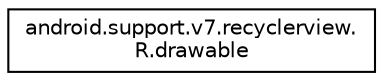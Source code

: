 digraph "Graphical Class Hierarchy"
{
 // INTERACTIVE_SVG=YES
 // LATEX_PDF_SIZE
  edge [fontname="Helvetica",fontsize="10",labelfontname="Helvetica",labelfontsize="10"];
  node [fontname="Helvetica",fontsize="10",shape=record];
  rankdir="LR";
  Node0 [label="android.support.v7.recyclerview.\lR.drawable",height=0.2,width=0.4,color="black", fillcolor="white", style="filled",URL="$classandroid_1_1support_1_1v7_1_1recyclerview_1_1_r_1_1drawable.html",tooltip=" "];
}
